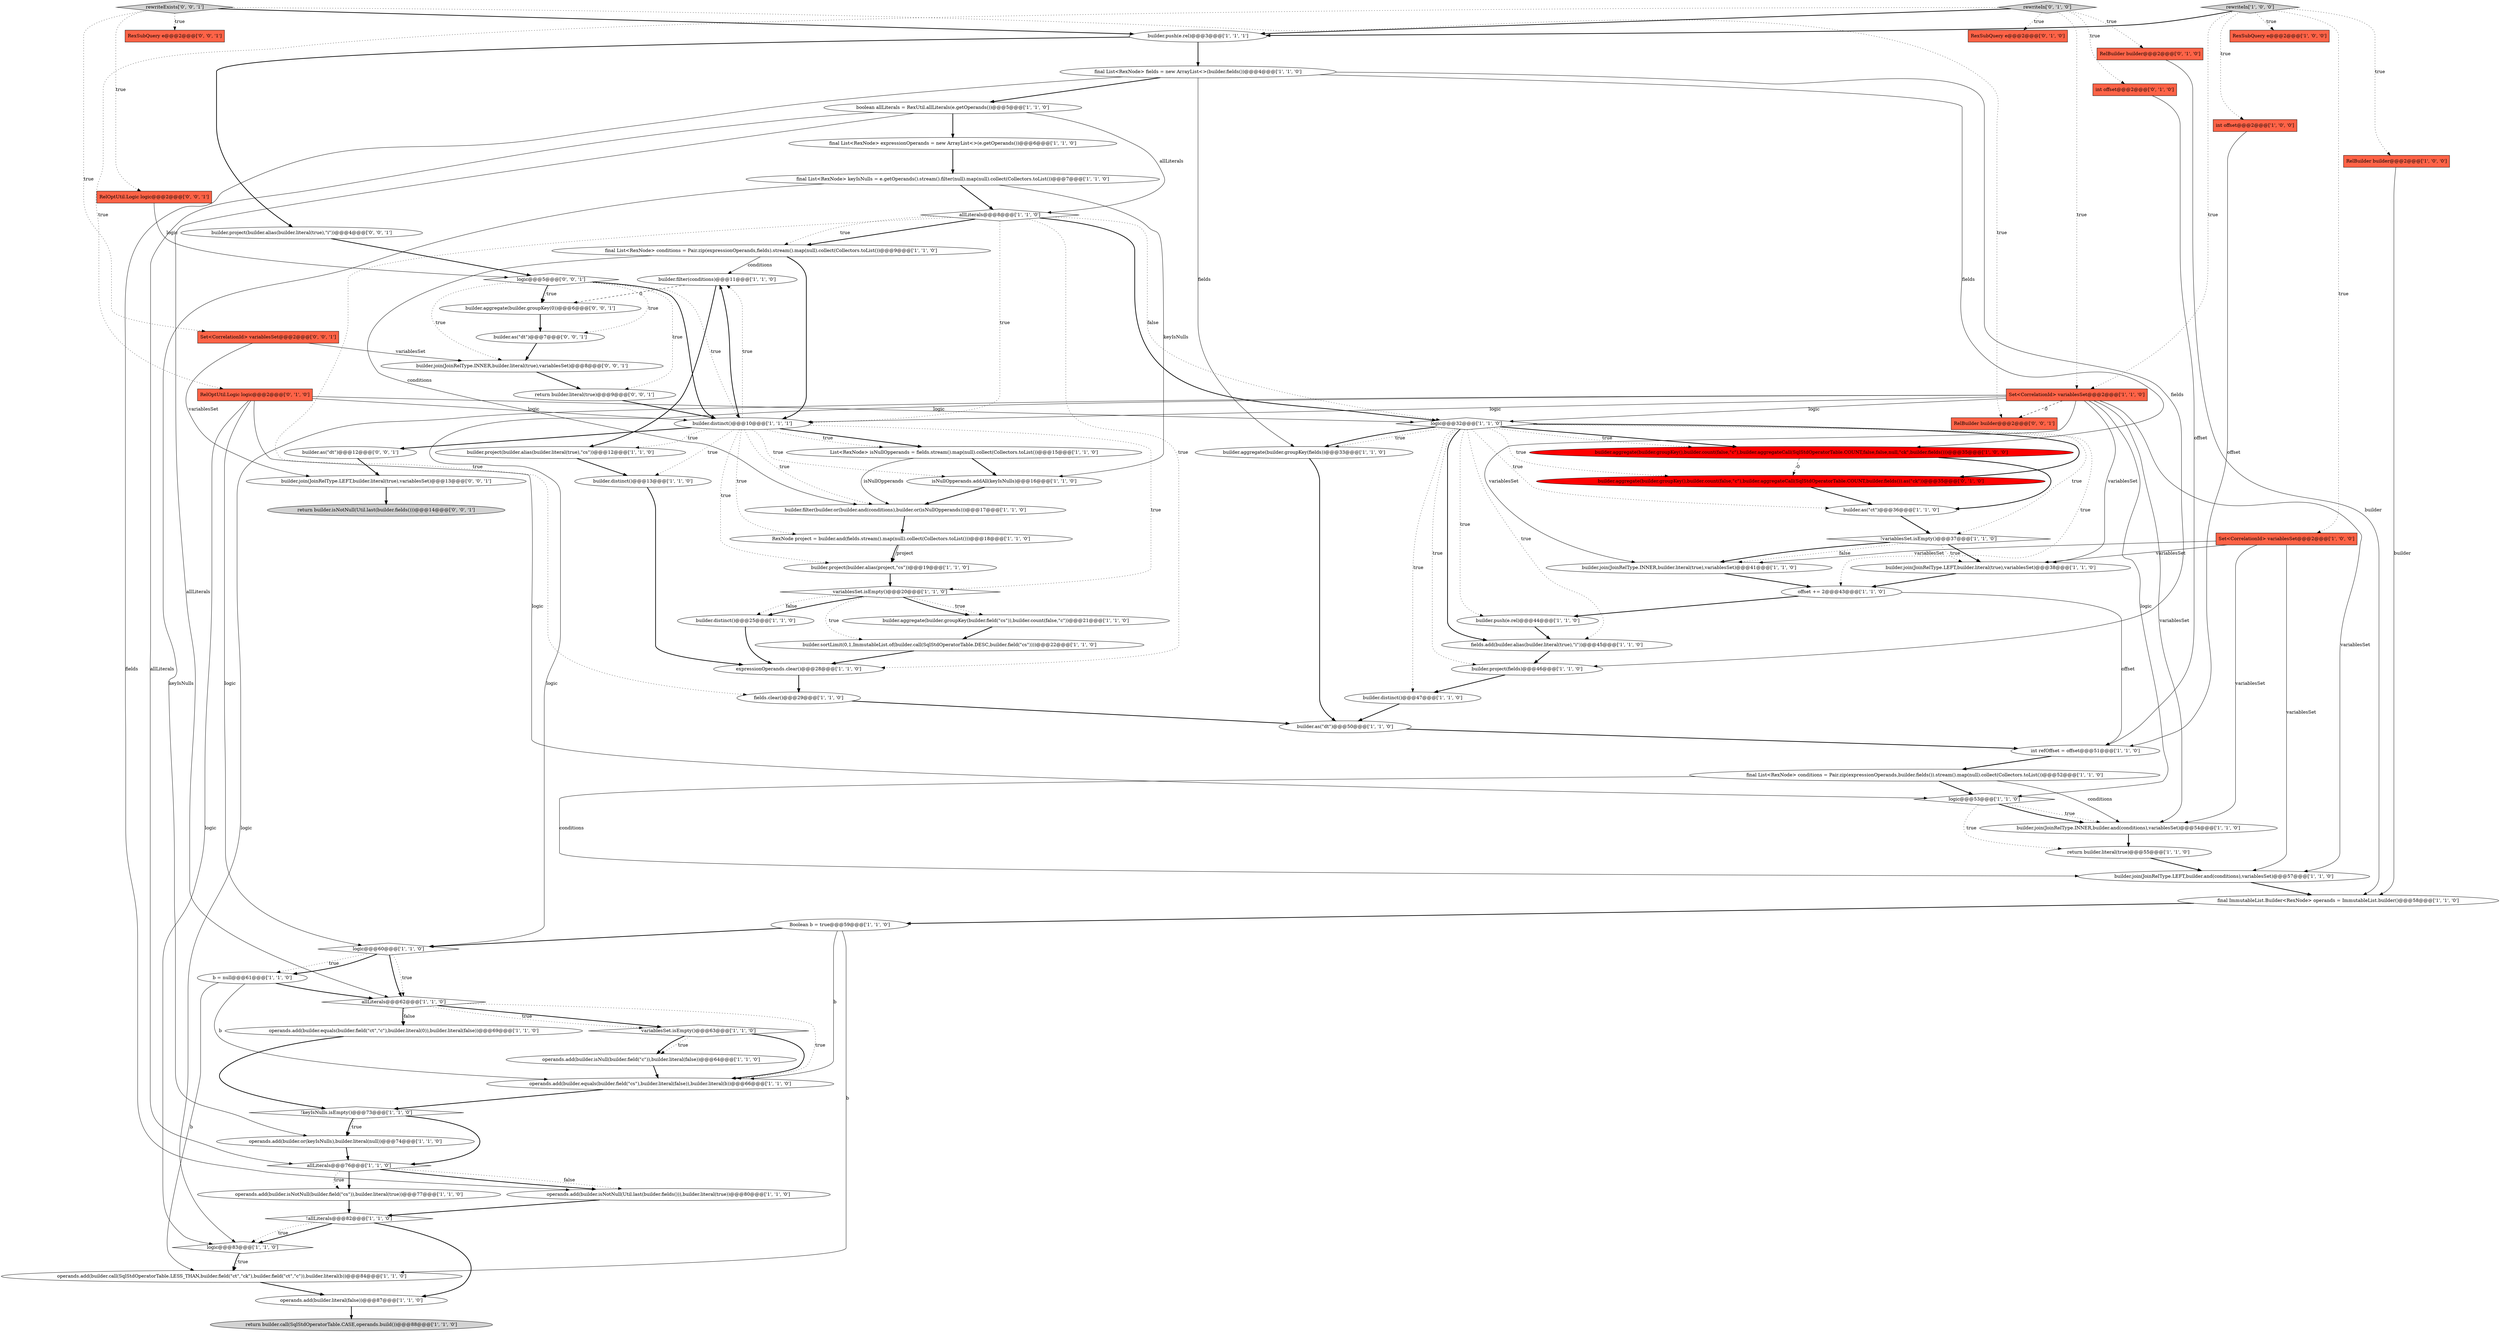 digraph {
28 [style = filled, label = "builder.aggregate(builder.groupKey(),builder.count(false,\"c\"),builder.aggregateCall(SqlStdOperatorTable.COUNT,false,false,null,\"ck\",builder.fields()))@@@35@@@['1', '0', '0']", fillcolor = red, shape = ellipse image = "AAA1AAABBB1BBB"];
63 [style = filled, label = "builder.as(\"dt\")@@@50@@@['1', '1', '0']", fillcolor = white, shape = ellipse image = "AAA0AAABBB1BBB"];
85 [style = filled, label = "return builder.literal(true)@@@9@@@['0', '0', '1']", fillcolor = white, shape = ellipse image = "AAA0AAABBB3BBB"];
4 [style = filled, label = "builder.filter(conditions)@@@11@@@['1', '1', '0']", fillcolor = white, shape = ellipse image = "AAA0AAABBB1BBB"];
84 [style = filled, label = "builder.aggregate(builder.groupKey(0))@@@6@@@['0', '0', '1']", fillcolor = white, shape = ellipse image = "AAA0AAABBB3BBB"];
76 [style = filled, label = "return builder.isNotNull(Util.last(builder.fields()))@@@14@@@['0', '0', '1']", fillcolor = lightgray, shape = ellipse image = "AAA0AAABBB3BBB"];
14 [style = filled, label = "b = null@@@61@@@['1', '1', '0']", fillcolor = white, shape = ellipse image = "AAA0AAABBB1BBB"];
48 [style = filled, label = "operands.add(builder.or(keyIsNulls),builder.literal(null))@@@74@@@['1', '1', '0']", fillcolor = white, shape = ellipse image = "AAA0AAABBB1BBB"];
64 [style = filled, label = "allLiterals@@@76@@@['1', '1', '0']", fillcolor = white, shape = diamond image = "AAA0AAABBB1BBB"];
19 [style = filled, label = "return builder.literal(true)@@@55@@@['1', '1', '0']", fillcolor = white, shape = ellipse image = "AAA0AAABBB1BBB"];
37 [style = filled, label = "builder.push(e.rel)@@@3@@@['1', '1', '1']", fillcolor = white, shape = ellipse image = "AAA0AAABBB1BBB"];
82 [style = filled, label = "RelBuilder builder@@@2@@@['0', '0', '1']", fillcolor = tomato, shape = box image = "AAA0AAABBB3BBB"];
5 [style = filled, label = "variablesSet.isEmpty()@@@63@@@['1', '1', '0']", fillcolor = white, shape = diamond image = "AAA0AAABBB1BBB"];
61 [style = filled, label = "allLiterals@@@62@@@['1', '1', '0']", fillcolor = white, shape = diamond image = "AAA0AAABBB1BBB"];
12 [style = filled, label = "logic@@@32@@@['1', '1', '0']", fillcolor = white, shape = diamond image = "AAA0AAABBB1BBB"];
62 [style = filled, label = "final List<RexNode> conditions = Pair.zip(expressionOperands,fields).stream().map(null).collect(Collectors.toList())@@@9@@@['1', '1', '0']", fillcolor = white, shape = ellipse image = "AAA0AAABBB1BBB"];
80 [style = filled, label = "rewriteExists['0', '0', '1']", fillcolor = lightgray, shape = diamond image = "AAA0AAABBB3BBB"];
55 [style = filled, label = "int refOffset = offset@@@51@@@['1', '1', '0']", fillcolor = white, shape = ellipse image = "AAA0AAABBB1BBB"];
59 [style = filled, label = "final List<RexNode> fields = new ArrayList<>(builder.fields())@@@4@@@['1', '1', '0']", fillcolor = white, shape = ellipse image = "AAA0AAABBB1BBB"];
58 [style = filled, label = "operands.add(builder.equals(builder.field(\"cs\"),builder.literal(false)),builder.literal(b))@@@66@@@['1', '1', '0']", fillcolor = white, shape = ellipse image = "AAA0AAABBB1BBB"];
10 [style = filled, label = "boolean allLiterals = RexUtil.allLiterals(e.getOperands())@@@5@@@['1', '1', '0']", fillcolor = white, shape = ellipse image = "AAA0AAABBB1BBB"];
11 [style = filled, label = "allLiterals@@@8@@@['1', '1', '0']", fillcolor = white, shape = diamond image = "AAA0AAABBB1BBB"];
34 [style = filled, label = "builder.aggregate(builder.groupKey(builder.field(\"cs\")),builder.count(false,\"c\"))@@@21@@@['1', '1', '0']", fillcolor = white, shape = ellipse image = "AAA0AAABBB1BBB"];
70 [style = filled, label = "RexSubQuery e@@@2@@@['0', '1', '0']", fillcolor = tomato, shape = box image = "AAA0AAABBB2BBB"];
53 [style = filled, label = "operands.add(builder.equals(builder.field(\"ct\",\"c\"),builder.literal(0)),builder.literal(false))@@@69@@@['1', '1', '0']", fillcolor = white, shape = ellipse image = "AAA0AAABBB1BBB"];
3 [style = filled, label = "builder.distinct()@@@10@@@['1', '1', '1']", fillcolor = white, shape = ellipse image = "AAA0AAABBB1BBB"];
50 [style = filled, label = "operands.add(builder.isNotNull(builder.field(\"cs\")),builder.literal(true))@@@77@@@['1', '1', '0']", fillcolor = white, shape = ellipse image = "AAA0AAABBB1BBB"];
71 [style = filled, label = "builder.aggregate(builder.groupKey(),builder.count(false,\"c\"),builder.aggregateCall(SqlStdOperatorTable.COUNT,builder.fields()).as(\"ck\"))@@@35@@@['0', '1', '0']", fillcolor = red, shape = ellipse image = "AAA1AAABBB2BBB"];
68 [style = filled, label = "RelOptUtil.Logic logic@@@2@@@['0', '1', '0']", fillcolor = tomato, shape = box image = "AAA0AAABBB2BBB"];
79 [style = filled, label = "builder.project(builder.alias(builder.literal(true),\"i\"))@@@4@@@['0', '0', '1']", fillcolor = white, shape = ellipse image = "AAA0AAABBB3BBB"];
39 [style = filled, label = "builder.join(JoinRelType.INNER,builder.literal(true),variablesSet)@@@41@@@['1', '1', '0']", fillcolor = white, shape = ellipse image = "AAA0AAABBB1BBB"];
31 [style = filled, label = "variablesSet.isEmpty()@@@20@@@['1', '1', '0']", fillcolor = white, shape = diamond image = "AAA0AAABBB1BBB"];
51 [style = filled, label = "rewriteIn['1', '0', '0']", fillcolor = lightgray, shape = diamond image = "AAA0AAABBB1BBB"];
54 [style = filled, label = "builder.project(fields)@@@46@@@['1', '1', '0']", fillcolor = white, shape = ellipse image = "AAA0AAABBB1BBB"];
81 [style = filled, label = "RelOptUtil.Logic logic@@@2@@@['0', '0', '1']", fillcolor = tomato, shape = box image = "AAA0AAABBB3BBB"];
46 [style = filled, label = "!allLiterals@@@82@@@['1', '1', '0']", fillcolor = white, shape = diamond image = "AAA0AAABBB1BBB"];
83 [style = filled, label = "logic@@@5@@@['0', '0', '1']", fillcolor = white, shape = diamond image = "AAA0AAABBB3BBB"];
29 [style = filled, label = "builder.sortLimit(0,1,ImmutableList.of(builder.call(SqlStdOperatorTable.DESC,builder.field(\"cs\"))))@@@22@@@['1', '1', '0']", fillcolor = white, shape = ellipse image = "AAA0AAABBB1BBB"];
74 [style = filled, label = "builder.as(\"dt\")@@@7@@@['0', '0', '1']", fillcolor = white, shape = ellipse image = "AAA0AAABBB3BBB"];
40 [style = filled, label = "logic@@@60@@@['1', '1', '0']", fillcolor = white, shape = diamond image = "AAA0AAABBB1BBB"];
20 [style = filled, label = "expressionOperands.clear()@@@28@@@['1', '1', '0']", fillcolor = white, shape = ellipse image = "AAA0AAABBB1BBB"];
16 [style = filled, label = "List<RexNode> isNullOpperands = fields.stream().map(null).collect(Collectors.toList())@@@15@@@['1', '1', '0']", fillcolor = white, shape = ellipse image = "AAA0AAABBB1BBB"];
60 [style = filled, label = "logic@@@53@@@['1', '1', '0']", fillcolor = white, shape = diamond image = "AAA0AAABBB1BBB"];
22 [style = filled, label = "isNullOpperands.addAll(keyIsNulls)@@@16@@@['1', '1', '0']", fillcolor = white, shape = ellipse image = "AAA0AAABBB1BBB"];
27 [style = filled, label = "RexNode project = builder.and(fields.stream().map(null).collect(Collectors.toList()))@@@18@@@['1', '1', '0']", fillcolor = white, shape = ellipse image = "AAA0AAABBB1BBB"];
18 [style = filled, label = "builder.filter(builder.or(builder.and(conditions),builder.or(isNullOpperands)))@@@17@@@['1', '1', '0']", fillcolor = white, shape = ellipse image = "AAA0AAABBB1BBB"];
77 [style = filled, label = "Set<CorrelationId> variablesSet@@@2@@@['0', '0', '1']", fillcolor = tomato, shape = box image = "AAA0AAABBB3BBB"];
45 [style = filled, label = "final List<RexNode> conditions = Pair.zip(expressionOperands,builder.fields()).stream().map(null).collect(Collectors.toList())@@@52@@@['1', '1', '0']", fillcolor = white, shape = ellipse image = "AAA0AAABBB1BBB"];
24 [style = filled, label = "return builder.call(SqlStdOperatorTable.CASE,operands.build())@@@88@@@['1', '1', '0']", fillcolor = lightgray, shape = ellipse image = "AAA0AAABBB1BBB"];
44 [style = filled, label = "final List<RexNode> expressionOperands = new ArrayList<>(e.getOperands())@@@6@@@['1', '1', '0']", fillcolor = white, shape = ellipse image = "AAA0AAABBB1BBB"];
72 [style = filled, label = "builder.join(JoinRelType.INNER,builder.literal(true),variablesSet)@@@8@@@['0', '0', '1']", fillcolor = white, shape = ellipse image = "AAA0AAABBB3BBB"];
23 [style = filled, label = "final ImmutableList.Builder<RexNode> operands = ImmutableList.builder()@@@58@@@['1', '1', '0']", fillcolor = white, shape = ellipse image = "AAA0AAABBB1BBB"];
7 [style = filled, label = "builder.push(e.rel)@@@44@@@['1', '1', '0']", fillcolor = white, shape = ellipse image = "AAA0AAABBB1BBB"];
30 [style = filled, label = "Boolean b = true@@@59@@@['1', '1', '0']", fillcolor = white, shape = ellipse image = "AAA0AAABBB1BBB"];
26 [style = filled, label = "builder.as(\"ct\")@@@36@@@['1', '1', '0']", fillcolor = white, shape = ellipse image = "AAA0AAABBB1BBB"];
6 [style = filled, label = "fields.add(builder.alias(builder.literal(true),\"i\"))@@@45@@@['1', '1', '0']", fillcolor = white, shape = ellipse image = "AAA0AAABBB1BBB"];
47 [style = filled, label = "builder.distinct()@@@25@@@['1', '1', '0']", fillcolor = white, shape = ellipse image = "AAA0AAABBB1BBB"];
42 [style = filled, label = "operands.add(builder.literal(false))@@@87@@@['1', '1', '0']", fillcolor = white, shape = ellipse image = "AAA0AAABBB1BBB"];
75 [style = filled, label = "builder.as(\"dt\")@@@12@@@['0', '0', '1']", fillcolor = white, shape = ellipse image = "AAA0AAABBB3BBB"];
25 [style = filled, label = "builder.join(JoinRelType.INNER,builder.and(conditions),variablesSet)@@@54@@@['1', '1', '0']", fillcolor = white, shape = ellipse image = "AAA0AAABBB1BBB"];
56 [style = filled, label = "builder.join(JoinRelType.LEFT,builder.literal(true),variablesSet)@@@38@@@['1', '1', '0']", fillcolor = white, shape = ellipse image = "AAA0AAABBB1BBB"];
32 [style = filled, label = "operands.add(builder.isNull(builder.field(\"c\")),builder.literal(false))@@@64@@@['1', '1', '0']", fillcolor = white, shape = ellipse image = "AAA0AAABBB1BBB"];
67 [style = filled, label = "rewriteIn['0', '1', '0']", fillcolor = lightgray, shape = diamond image = "AAA0AAABBB2BBB"];
36 [style = filled, label = "Set<CorrelationId> variablesSet@@@2@@@['1', '0', '0']", fillcolor = tomato, shape = box image = "AAA0AAABBB1BBB"];
57 [style = filled, label = "operands.add(builder.isNotNull(Util.last(builder.fields())),builder.literal(true))@@@80@@@['1', '1', '0']", fillcolor = white, shape = ellipse image = "AAA0AAABBB1BBB"];
35 [style = filled, label = "operands.add(builder.call(SqlStdOperatorTable.LESS_THAN,builder.field(\"ct\",\"ck\"),builder.field(\"ct\",\"c\")),builder.literal(b))@@@84@@@['1', '1', '0']", fillcolor = white, shape = ellipse image = "AAA0AAABBB1BBB"];
52 [style = filled, label = "builder.project(builder.alias(project,\"cs\"))@@@19@@@['1', '1', '0']", fillcolor = white, shape = ellipse image = "AAA0AAABBB1BBB"];
8 [style = filled, label = "builder.aggregate(builder.groupKey(fields))@@@33@@@['1', '1', '0']", fillcolor = white, shape = ellipse image = "AAA0AAABBB1BBB"];
43 [style = filled, label = "fields.clear()@@@29@@@['1', '1', '0']", fillcolor = white, shape = ellipse image = "AAA0AAABBB1BBB"];
69 [style = filled, label = "RelBuilder builder@@@2@@@['0', '1', '0']", fillcolor = tomato, shape = box image = "AAA0AAABBB2BBB"];
13 [style = filled, label = "final List<RexNode> keyIsNulls = e.getOperands().stream().filter(null).map(null).collect(Collectors.toList())@@@7@@@['1', '1', '0']", fillcolor = white, shape = ellipse image = "AAA0AAABBB1BBB"];
17 [style = filled, label = "builder.distinct()@@@47@@@['1', '1', '0']", fillcolor = white, shape = ellipse image = "AAA0AAABBB1BBB"];
78 [style = filled, label = "RexSubQuery e@@@2@@@['0', '0', '1']", fillcolor = tomato, shape = box image = "AAA0AAABBB3BBB"];
41 [style = filled, label = "builder.distinct()@@@13@@@['1', '1', '0']", fillcolor = white, shape = ellipse image = "AAA0AAABBB1BBB"];
15 [style = filled, label = "RexSubQuery e@@@2@@@['1', '0', '0']", fillcolor = tomato, shape = box image = "AAA0AAABBB1BBB"];
38 [style = filled, label = "logic@@@83@@@['1', '1', '0']", fillcolor = white, shape = diamond image = "AAA0AAABBB1BBB"];
49 [style = filled, label = "Set<CorrelationId> variablesSet@@@2@@@['1', '1', '0']", fillcolor = tomato, shape = box image = "AAA0AAABBB1BBB"];
33 [style = filled, label = "offset += 2@@@43@@@['1', '1', '0']", fillcolor = white, shape = ellipse image = "AAA0AAABBB1BBB"];
2 [style = filled, label = "builder.join(JoinRelType.LEFT,builder.and(conditions),variablesSet)@@@57@@@['1', '1', '0']", fillcolor = white, shape = ellipse image = "AAA0AAABBB1BBB"];
9 [style = filled, label = "builder.project(builder.alias(builder.literal(true),\"cs\"))@@@12@@@['1', '1', '0']", fillcolor = white, shape = ellipse image = "AAA0AAABBB1BBB"];
1 [style = filled, label = "!variablesSet.isEmpty()@@@37@@@['1', '1', '0']", fillcolor = white, shape = diamond image = "AAA0AAABBB1BBB"];
0 [style = filled, label = "int offset@@@2@@@['1', '0', '0']", fillcolor = tomato, shape = box image = "AAA0AAABBB1BBB"];
66 [style = filled, label = "int offset@@@2@@@['0', '1', '0']", fillcolor = tomato, shape = box image = "AAA0AAABBB2BBB"];
21 [style = filled, label = "RelBuilder builder@@@2@@@['1', '0', '0']", fillcolor = tomato, shape = box image = "AAA0AAABBB1BBB"];
73 [style = filled, label = "builder.join(JoinRelType.LEFT,builder.literal(true),variablesSet)@@@13@@@['0', '0', '1']", fillcolor = white, shape = ellipse image = "AAA0AAABBB3BBB"];
65 [style = filled, label = "!keyIsNulls.isEmpty()@@@73@@@['1', '1', '0']", fillcolor = white, shape = diamond image = "AAA0AAABBB1BBB"];
83->84 [style = bold, label=""];
49->56 [style = solid, label="variablesSet"];
62->3 [style = bold, label=""];
51->21 [style = dotted, label="true"];
33->55 [style = solid, label="offset"];
49->12 [style = solid, label="logic"];
80->82 [style = dotted, label="true"];
74->72 [style = bold, label=""];
36->2 [style = solid, label="variablesSet"];
11->12 [style = dotted, label="false"];
12->8 [style = dotted, label="true"];
5->32 [style = dotted, label="true"];
51->36 [style = dotted, label="true"];
30->35 [style = solid, label="b"];
8->63 [style = bold, label=""];
59->8 [style = solid, label="fields"];
61->53 [style = dotted, label="false"];
69->23 [style = solid, label="builder"];
13->48 [style = solid, label="keyIsNulls"];
65->48 [style = bold, label=""];
37->79 [style = bold, label=""];
3->16 [style = bold, label=""];
41->20 [style = bold, label=""];
3->4 [style = bold, label=""];
83->74 [style = dotted, label="true"];
3->27 [style = dotted, label="true"];
2->23 [style = bold, label=""];
63->55 [style = bold, label=""];
17->63 [style = bold, label=""];
80->77 [style = dotted, label="true"];
3->41 [style = dotted, label="true"];
68->3 [style = solid, label="logic"];
53->65 [style = bold, label=""];
13->22 [style = solid, label="keyIsNulls"];
16->18 [style = solid, label="isNullOpperands"];
11->43 [style = dotted, label="true"];
59->54 [style = solid, label="fields"];
12->54 [style = dotted, label="true"];
25->19 [style = bold, label=""];
31->34 [style = dotted, label="true"];
20->43 [style = bold, label=""];
30->40 [style = bold, label=""];
49->38 [style = solid, label="logic"];
73->76 [style = bold, label=""];
51->15 [style = dotted, label="true"];
3->16 [style = dotted, label="true"];
12->33 [style = dotted, label="true"];
59->28 [style = solid, label="fields"];
57->46 [style = bold, label=""];
49->82 [style = dashed, label="0"];
33->7 [style = bold, label=""];
40->61 [style = bold, label=""];
79->83 [style = bold, label=""];
46->42 [style = bold, label=""];
36->25 [style = solid, label="variablesSet"];
12->17 [style = dotted, label="true"];
46->38 [style = bold, label=""];
12->28 [style = bold, label=""];
23->30 [style = bold, label=""];
49->40 [style = solid, label="logic"];
6->54 [style = bold, label=""];
27->52 [style = solid, label="project"];
45->2 [style = solid, label="conditions"];
26->1 [style = bold, label=""];
54->17 [style = bold, label=""];
14->35 [style = solid, label="b"];
11->12 [style = bold, label=""];
49->39 [style = solid, label="variablesSet"];
19->2 [style = bold, label=""];
59->57 [style = solid, label="fields"];
68->40 [style = solid, label="logic"];
68->38 [style = solid, label="logic"];
13->11 [style = bold, label=""];
29->20 [style = bold, label=""];
60->25 [style = dotted, label="true"];
22->18 [style = bold, label=""];
68->60 [style = solid, label="logic"];
21->23 [style = solid, label="builder"];
10->44 [style = bold, label=""];
12->6 [style = dotted, label="true"];
85->3 [style = bold, label=""];
3->18 [style = dotted, label="true"];
32->58 [style = bold, label=""];
7->6 [style = bold, label=""];
28->71 [style = dashed, label="0"];
49->60 [style = solid, label="logic"];
59->10 [style = bold, label=""];
14->61 [style = bold, label=""];
31->47 [style = bold, label=""];
1->56 [style = bold, label=""];
3->75 [style = bold, label=""];
45->60 [style = bold, label=""];
11->62 [style = bold, label=""];
1->39 [style = dotted, label="false"];
31->29 [style = dotted, label="true"];
38->35 [style = bold, label=""];
56->33 [style = bold, label=""];
12->7 [style = dotted, label="true"];
64->57 [style = dotted, label="false"];
64->57 [style = bold, label=""];
1->39 [style = bold, label=""];
4->9 [style = bold, label=""];
12->71 [style = dotted, label="true"];
34->29 [style = bold, label=""];
64->50 [style = dotted, label="true"];
35->42 [style = bold, label=""];
83->85 [style = dotted, label="true"];
77->72 [style = solid, label="variablesSet"];
48->64 [style = bold, label=""];
51->49 [style = dotted, label="true"];
10->64 [style = solid, label="allLiterals"];
28->26 [style = bold, label=""];
83->3 [style = bold, label=""];
49->3 [style = solid, label="logic"];
3->9 [style = dotted, label="true"];
84->74 [style = bold, label=""];
42->24 [style = bold, label=""];
51->0 [style = dotted, label="true"];
80->37 [style = bold, label=""];
67->66 [style = dotted, label="true"];
31->34 [style = bold, label=""];
39->33 [style = bold, label=""];
27->52 [style = bold, label=""];
10->61 [style = solid, label="allLiterals"];
60->25 [style = bold, label=""];
12->26 [style = dotted, label="true"];
5->32 [style = bold, label=""];
40->14 [style = dotted, label="true"];
72->85 [style = bold, label=""];
11->20 [style = dotted, label="true"];
61->58 [style = dotted, label="true"];
80->78 [style = dotted, label="true"];
68->12 [style = solid, label="logic"];
66->55 [style = solid, label="offset"];
51->37 [style = bold, label=""];
12->8 [style = bold, label=""];
30->58 [style = solid, label="b"];
60->19 [style = dotted, label="true"];
4->84 [style = dashed, label="0"];
75->73 [style = bold, label=""];
83->84 [style = dotted, label="true"];
40->14 [style = bold, label=""];
43->63 [style = bold, label=""];
67->69 [style = dotted, label="true"];
5->58 [style = bold, label=""];
80->81 [style = dotted, label="true"];
36->39 [style = solid, label="variablesSet"];
46->38 [style = dotted, label="true"];
11->3 [style = dotted, label="true"];
58->65 [style = bold, label=""];
14->58 [style = solid, label="b"];
77->73 [style = solid, label="variablesSet"];
1->56 [style = dotted, label="true"];
36->56 [style = solid, label="variablesSet"];
49->25 [style = solid, label="variablesSet"];
67->70 [style = dotted, label="true"];
67->49 [style = dotted, label="true"];
71->26 [style = bold, label=""];
61->5 [style = bold, label=""];
10->11 [style = solid, label="allLiterals"];
62->4 [style = solid, label="conditions"];
45->25 [style = solid, label="conditions"];
50->46 [style = bold, label=""];
65->64 [style = bold, label=""];
12->1 [style = dotted, label="true"];
3->4 [style = dotted, label="true"];
16->22 [style = bold, label=""];
62->18 [style = solid, label="conditions"];
12->6 [style = bold, label=""];
12->28 [style = dotted, label="true"];
0->55 [style = solid, label="offset"];
9->41 [style = bold, label=""];
61->53 [style = bold, label=""];
11->62 [style = dotted, label="true"];
18->27 [style = bold, label=""];
49->2 [style = solid, label="variablesSet"];
38->35 [style = dotted, label="true"];
83->72 [style = dotted, label="true"];
37->59 [style = bold, label=""];
81->83 [style = solid, label="logic"];
47->20 [style = bold, label=""];
3->22 [style = dotted, label="true"];
52->31 [style = bold, label=""];
65->48 [style = dotted, label="true"];
83->3 [style = dotted, label="true"];
3->31 [style = dotted, label="true"];
12->71 [style = bold, label=""];
44->13 [style = bold, label=""];
67->37 [style = bold, label=""];
64->50 [style = bold, label=""];
3->52 [style = dotted, label="true"];
61->5 [style = dotted, label="true"];
55->45 [style = bold, label=""];
31->47 [style = dotted, label="false"];
67->68 [style = dotted, label="true"];
40->61 [style = dotted, label="true"];
}
